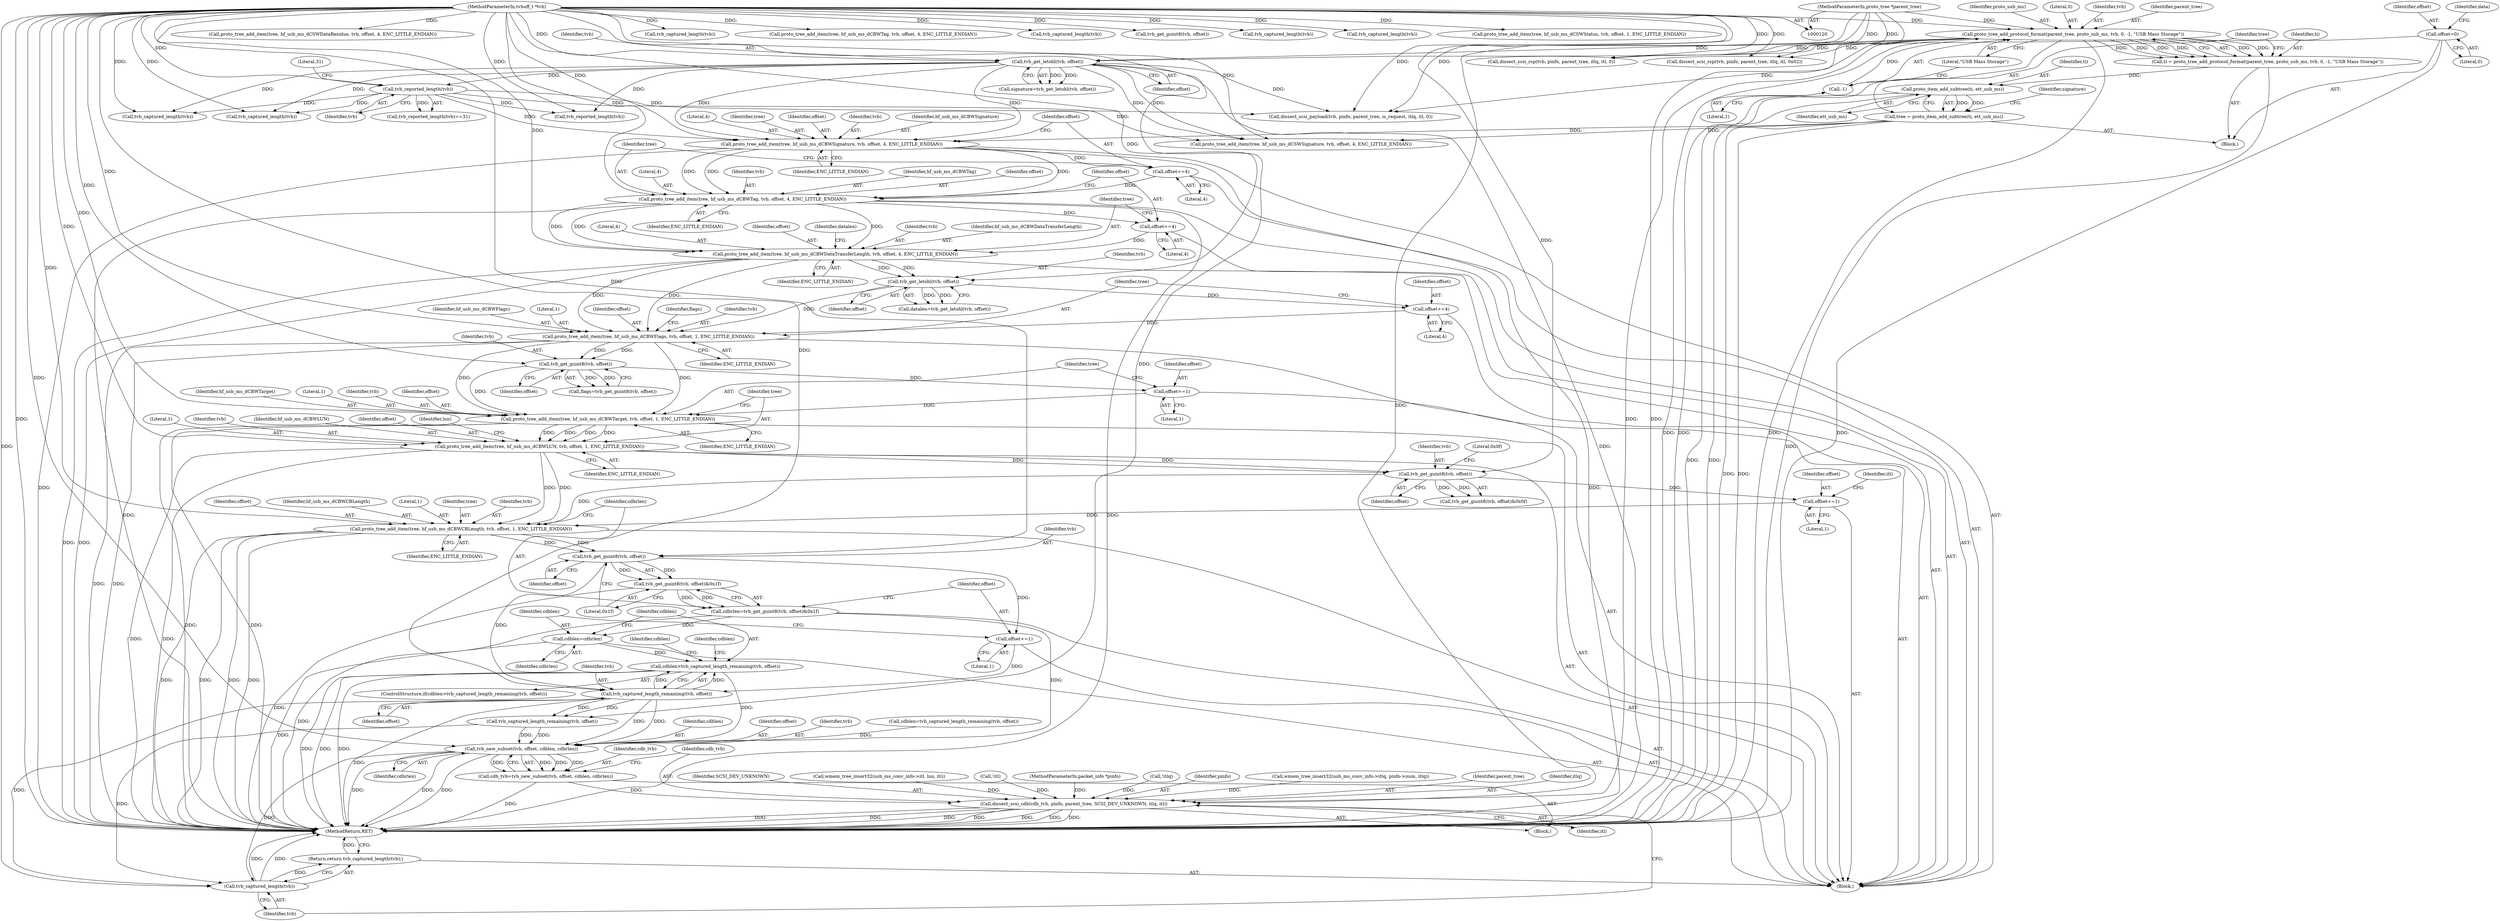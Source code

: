 digraph "0_wireshark_2cb5985bf47bdc8bea78d28483ed224abdd33dc6_1@API" {
"1000492" [label="(Call,cdblen>tvb_captured_length_remaining(tvb, offset))"];
"1000488" [label="(Call,cdblen=cdbrlen)"];
"1000478" [label="(Call,cdbrlen=tvb_get_guint8(tvb, offset)&0x1f)"];
"1000480" [label="(Call,tvb_get_guint8(tvb, offset)&0x1f)"];
"1000481" [label="(Call,tvb_get_guint8(tvb, offset))"];
"1000471" [label="(Call,proto_tree_add_item(tree, hf_usb_ms_dCBWCBLength, tvb, offset, 1, ENC_LITTLE_ENDIAN))"];
"1000313" [label="(Call,proto_tree_add_item(tree, hf_usb_ms_dCBWLUN, tvb, offset, 1, ENC_LITTLE_ENDIAN))"];
"1000306" [label="(Call,proto_tree_add_item(tree, hf_usb_ms_dCBWTarget, tvb, offset, 1, ENC_LITTLE_ENDIAN))"];
"1000291" [label="(Call,proto_tree_add_item(tree, hf_usb_ms_dCBWFlags, tvb, offset, 1, ENC_LITTLE_ENDIAN))"];
"1000276" [label="(Call,proto_tree_add_item(tree, hf_usb_ms_dCBWDataTransferLength, tvb, offset, 4, ENC_LITTLE_ENDIAN))"];
"1000266" [label="(Call,proto_tree_add_item(tree, hf_usb_ms_dCBWTag, tvb, offset, 4, ENC_LITTLE_ENDIAN))"];
"1000256" [label="(Call,proto_tree_add_item(tree, hf_usb_ms_dCBWSignature, tvb, offset, 4, ENC_LITTLE_ENDIAN))"];
"1000228" [label="(Call,tree = proto_item_add_subtree(ti, ett_usb_ms))"];
"1000230" [label="(Call,proto_item_add_subtree(ti, ett_usb_ms))"];
"1000218" [label="(Call,ti = proto_tree_add_protocol_format(parent_tree, proto_usb_ms, tvb, 0, -1, \"USB Mass Storage\"))"];
"1000220" [label="(Call,proto_tree_add_protocol_format(parent_tree, proto_usb_ms, tvb, 0, -1, \"USB Mass Storage\"))"];
"1000123" [label="(MethodParameterIn,proto_tree *parent_tree)"];
"1000121" [label="(MethodParameterIn,tvbuff_t *tvb)"];
"1000225" [label="(Call,-1)"];
"1000235" [label="(Call,tvb_get_letohl(tvb, offset))"];
"1000135" [label="(Call,offset=0)"];
"1000246" [label="(Call,tvb_reported_length(tvb))"];
"1000263" [label="(Call,offset+=4)"];
"1000273" [label="(Call,offset+=4)"];
"1000285" [label="(Call,tvb_get_letohl(tvb, offset))"];
"1000288" [label="(Call,offset+=4)"];
"1000300" [label="(Call,tvb_get_guint8(tvb, offset))"];
"1000303" [label="(Call,offset+=1)"];
"1000323" [label="(Call,tvb_get_guint8(tvb, offset))"];
"1000327" [label="(Call,offset+=1)"];
"1000494" [label="(Call,tvb_captured_length_remaining(tvb, offset))"];
"1000485" [label="(Call,offset+=1)"];
"1000508" [label="(Call,tvb_new_subset(tvb, offset, cdblen, cdbrlen))"];
"1000506" [label="(Call,cdb_tvb=tvb_new_subset(tvb, offset, cdblen, cdbrlen))"];
"1000513" [label="(Call,dissect_scsi_cdb(cdb_tvb, pinfo, parent_tree, SCSI_DEV_UNKNOWN, itlq, itl))"];
"1000521" [label="(Call,tvb_captured_length(tvb))"];
"1000520" [label="(Return,return tvb_captured_length(tvb);)"];
"1000471" [label="(Call,proto_tree_add_item(tree, hf_usb_ms_dCBWCBLength, tvb, offset, 1, ENC_LITTLE_ENDIAN))"];
"1000312" [label="(Identifier,ENC_LITTLE_ENDIAN)"];
"1000474" [label="(Identifier,tvb)"];
"1000246" [label="(Call,tvb_reported_length(tvb))"];
"1000248" [label="(Literal,31)"];
"1000292" [label="(Identifier,tree)"];
"1000296" [label="(Literal,1)"];
"1000232" [label="(Identifier,ett_usb_ms)"];
"1000681" [label="(Call,dissect_scsi_payload(tvb, pinfo, parent_tree, is_request, itlq, itl, 0))"];
"1000517" [label="(Identifier,SCSI_DEV_UNKNOWN)"];
"1000475" [label="(Identifier,offset)"];
"1000257" [label="(Identifier,tree)"];
"1000298" [label="(Call,flags=tvb_get_guint8(tvb, offset))"];
"1000313" [label="(Call,proto_tree_add_item(tree, hf_usb_ms_dCBWLUN, tvb, offset, 1, ENC_LITTLE_ENDIAN))"];
"1000331" [label="(Identifier,itl)"];
"1000358" [label="(Call,wmem_tree_insert32(usb_ms_conv_info->itl, lun, itl))"];
"1000262" [label="(Identifier,ENC_LITTLE_ENDIAN)"];
"1000480" [label="(Call,tvb_get_guint8(tvb, offset)&0x1f)"];
"1000690" [label="(Call,tvb_captured_length(tvb))"];
"1000692" [label="(MethodReturn,RET)"];
"1000509" [label="(Identifier,tvb)"];
"1000280" [label="(Identifier,offset)"];
"1000340" [label="(Call,!itl)"];
"1000309" [label="(Identifier,tvb)"];
"1000492" [label="(Call,cdblen>tvb_captured_length_remaining(tvb, offset))"];
"1000519" [label="(Identifier,itl)"];
"1000504" [label="(Identifier,cdblen)"];
"1000498" [label="(Call,cdblen=tvb_captured_length_remaining(tvb, offset))"];
"1000282" [label="(Identifier,ENC_LITTLE_ENDIAN)"];
"1000245" [label="(Call,tvb_reported_length(tvb)==31)"];
"1000263" [label="(Call,offset+=4)"];
"1000495" [label="(Identifier,tvb)"];
"1000511" [label="(Identifier,cdblen)"];
"1000224" [label="(Literal,0)"];
"1000271" [label="(Literal,4)"];
"1000122" [label="(MethodParameterIn,packet_info *pinfo)"];
"1000547" [label="(Call,proto_tree_add_item(tree, hf_usb_ms_dCBWTag, tvb, offset, 4, ENC_LITTLE_ENDIAN))"];
"1000276" [label="(Call,proto_tree_add_item(tree, hf_usb_ms_dCBWDataTransferLength, tvb, offset, 4, ENC_LITTLE_ENDIAN))"];
"1000269" [label="(Identifier,tvb)"];
"1000620" [label="(Call,tvb_captured_length(tvb))"];
"1000268" [label="(Identifier,hf_usb_ms_dCBWTag)"];
"1000295" [label="(Identifier,offset)"];
"1000326" [label="(Literal,0x0f)"];
"1000136" [label="(Identifier,offset)"];
"1000473" [label="(Identifier,hf_usb_ms_dCBWCBLength)"];
"1000284" [label="(Identifier,datalen)"];
"1000576" [label="(Call,tvb_get_guint8(tvb, offset))"];
"1000483" [label="(Identifier,offset)"];
"1000493" [label="(Identifier,cdblen)"];
"1000595" [label="(Call,tvb_captured_length(tvb))"];
"1000485" [label="(Call,offset+=1)"];
"1000223" [label="(Identifier,tvb)"];
"1000643" [label="(Call,tvb_captured_length(tvb))"];
"1000300" [label="(Call,tvb_get_guint8(tvb, offset))"];
"1000291" [label="(Call,proto_tree_add_item(tree, hf_usb_ms_dCBWFlags, tvb, offset, 1, ENC_LITTLE_ENDIAN))"];
"1000635" [label="(Call,dissect_scsi_rsp(tvb, pinfo, parent_tree, itlq, itl, 0x02))"];
"1000506" [label="(Call,cdb_tvb=tvb_new_subset(tvb, offset, cdblen, cdbrlen))"];
"1000225" [label="(Call,-1)"];
"1000484" [label="(Literal,0x1f)"];
"1000481" [label="(Call,tvb_get_guint8(tvb, offset))"];
"1000277" [label="(Identifier,tree)"];
"1000260" [label="(Identifier,offset)"];
"1000482" [label="(Identifier,tvb)"];
"1000489" [label="(Identifier,cdblen)"];
"1000508" [label="(Call,tvb_new_subset(tvb, offset, cdblen, cdbrlen))"];
"1000235" [label="(Call,tvb_get_letohl(tvb, offset))"];
"1000125" [label="(Block,)"];
"1000532" [label="(Call,tvb_reported_length(tvb))"];
"1000287" [label="(Identifier,offset)"];
"1000237" [label="(Identifier,offset)"];
"1000305" [label="(Literal,1)"];
"1000499" [label="(Identifier,cdblen)"];
"1000279" [label="(Identifier,tvb)"];
"1000221" [label="(Identifier,parent_tree)"];
"1000567" [label="(Call,proto_tree_add_item(tree, hf_usb_ms_dCSWStatus, tvb, offset, 1, ENC_LITTLE_ENDIAN))"];
"1000135" [label="(Call,offset=0)"];
"1000522" [label="(Identifier,tvb)"];
"1000273" [label="(Call,offset+=4)"];
"1000488" [label="(Call,cdblen=cdbrlen)"];
"1000230" [label="(Call,proto_item_add_subtree(ti, ett_usb_ms))"];
"1000307" [label="(Identifier,tree)"];
"1000310" [label="(Identifier,offset)"];
"1000537" [label="(Call,proto_tree_add_item(tree, hf_usb_ms_dCSWSignature, tvb, offset, 4, ENC_LITTLE_ENDIAN))"];
"1000220" [label="(Call,proto_tree_add_protocol_format(parent_tree, proto_usb_ms, tvb, 0, -1, \"USB Mass Storage\"))"];
"1000249" [label="(Block,)"];
"1000303" [label="(Call,offset+=1)"];
"1000289" [label="(Identifier,offset)"];
"1000487" [label="(Literal,1)"];
"1000299" [label="(Identifier,flags)"];
"1000302" [label="(Identifier,offset)"];
"1000626" [label="(Call,dissect_scsi_rsp(tvb, pinfo, parent_tree, itlq, itl, 0))"];
"1000226" [label="(Literal,1)"];
"1000490" [label="(Identifier,cdbrlen)"];
"1000236" [label="(Identifier,tvb)"];
"1000286" [label="(Identifier,tvb)"];
"1000267" [label="(Identifier,tree)"];
"1000290" [label="(Literal,4)"];
"1000521" [label="(Call,tvb_captured_length(tvb))"];
"1000510" [label="(Identifier,offset)"];
"1000507" [label="(Identifier,cdb_tvb)"];
"1000270" [label="(Identifier,offset)"];
"1000218" [label="(Call,ti = proto_tree_add_protocol_format(parent_tree, proto_usb_ms, tvb, 0, -1, \"USB Mass Storage\"))"];
"1000123" [label="(MethodParameterIn,proto_tree *parent_tree)"];
"1000328" [label="(Identifier,offset)"];
"1000557" [label="(Call,proto_tree_add_item(tree, hf_usb_ms_dCSWDataResidue, tvb, offset, 4, ENC_LITTLE_ENDIAN))"];
"1000219" [label="(Identifier,ti)"];
"1000316" [label="(Identifier,tvb)"];
"1000661" [label="(Call,tvb_captured_length(tvb))"];
"1000137" [label="(Literal,0)"];
"1000505" [label="(Block,)"];
"1000520" [label="(Return,return tvb_captured_length(tvb);)"];
"1000297" [label="(Identifier,ENC_LITTLE_ENDIAN)"];
"1000285" [label="(Call,tvb_get_letohl(tvb, offset))"];
"1000229" [label="(Identifier,tree)"];
"1000222" [label="(Identifier,proto_usb_ms)"];
"1000301" [label="(Identifier,tvb)"];
"1000315" [label="(Identifier,hf_usb_ms_dCBWLUN)"];
"1000256" [label="(Call,proto_tree_add_item(tree, hf_usb_ms_dCBWSignature, tvb, offset, 4, ENC_LITTLE_ENDIAN))"];
"1000477" [label="(Identifier,ENC_LITTLE_ENDIAN)"];
"1000231" [label="(Identifier,ti)"];
"1000479" [label="(Identifier,cdbrlen)"];
"1000234" [label="(Identifier,signature)"];
"1000306" [label="(Call,proto_tree_add_item(tree, hf_usb_ms_dCBWTarget, tvb, offset, 1, ENC_LITTLE_ENDIAN))"];
"1000514" [label="(Identifier,cdb_tvb)"];
"1000259" [label="(Identifier,tvb)"];
"1000317" [label="(Identifier,offset)"];
"1000321" [label="(Identifier,lun)"];
"1000121" [label="(MethodParameterIn,tvbuff_t *tvb)"];
"1000376" [label="(Call,!itlq)"];
"1000494" [label="(Call,tvb_captured_length_remaining(tvb, offset))"];
"1000275" [label="(Literal,4)"];
"1000329" [label="(Literal,1)"];
"1000496" [label="(Identifier,offset)"];
"1000283" [label="(Call,datalen=tvb_get_letohl(tvb, offset))"];
"1000264" [label="(Identifier,offset)"];
"1000515" [label="(Identifier,pinfo)"];
"1000327" [label="(Call,offset+=1)"];
"1000513" [label="(Call,dissect_scsi_cdb(cdb_tvb, pinfo, parent_tree, SCSI_DEV_UNKNOWN, itlq, itl))"];
"1000258" [label="(Identifier,hf_usb_ms_dCBWSignature)"];
"1000486" [label="(Identifier,offset)"];
"1000278" [label="(Identifier,hf_usb_ms_dCBWDataTransferLength)"];
"1000233" [label="(Call,signature=tvb_get_letohl(tvb, offset))"];
"1000318" [label="(Literal,1)"];
"1000512" [label="(Identifier,cdbrlen)"];
"1000319" [label="(Identifier,ENC_LITTLE_ENDIAN)"];
"1000314" [label="(Identifier,tree)"];
"1000463" [label="(Call,wmem_tree_insert32(usb_ms_conv_info->itlq, pinfo->num, itlq))"];
"1000324" [label="(Identifier,tvb)"];
"1000323" [label="(Call,tvb_get_guint8(tvb, offset))"];
"1000143" [label="(Identifier,data)"];
"1000325" [label="(Identifier,offset)"];
"1000679" [label="(Call,tvb_captured_length(tvb))"];
"1000491" [label="(ControlStructure,if(cdblen>tvb_captured_length_remaining(tvb, offset)))"];
"1000322" [label="(Call,tvb_get_guint8(tvb, offset)&0x0f)"];
"1000478" [label="(Call,cdbrlen=tvb_get_guint8(tvb, offset)&0x1f)"];
"1000265" [label="(Literal,4)"];
"1000294" [label="(Identifier,tvb)"];
"1000274" [label="(Identifier,offset)"];
"1000227" [label="(Literal,\"USB Mass Storage\")"];
"1000476" [label="(Literal,1)"];
"1000293" [label="(Identifier,hf_usb_ms_dCBWFlags)"];
"1000288" [label="(Call,offset+=4)"];
"1000228" [label="(Call,tree = proto_item_add_subtree(ti, ett_usb_ms))"];
"1000308" [label="(Identifier,hf_usb_ms_dCBWTarget)"];
"1000500" [label="(Call,tvb_captured_length_remaining(tvb, offset))"];
"1000304" [label="(Identifier,offset)"];
"1000261" [label="(Literal,4)"];
"1000516" [label="(Identifier,parent_tree)"];
"1000518" [label="(Identifier,itlq)"];
"1000272" [label="(Identifier,ENC_LITTLE_ENDIAN)"];
"1000472" [label="(Identifier,tree)"];
"1000266" [label="(Call,proto_tree_add_item(tree, hf_usb_ms_dCBWTag, tvb, offset, 4, ENC_LITTLE_ENDIAN))"];
"1000247" [label="(Identifier,tvb)"];
"1000311" [label="(Literal,1)"];
"1000281" [label="(Literal,4)"];
"1000492" -> "1000491"  [label="AST: "];
"1000492" -> "1000494"  [label="CFG: "];
"1000493" -> "1000492"  [label="AST: "];
"1000494" -> "1000492"  [label="AST: "];
"1000499" -> "1000492"  [label="CFG: "];
"1000504" -> "1000492"  [label="CFG: "];
"1000492" -> "1000692"  [label="DDG: "];
"1000492" -> "1000692"  [label="DDG: "];
"1000492" -> "1000692"  [label="DDG: "];
"1000488" -> "1000492"  [label="DDG: "];
"1000494" -> "1000492"  [label="DDG: "];
"1000494" -> "1000492"  [label="DDG: "];
"1000492" -> "1000508"  [label="DDG: "];
"1000488" -> "1000249"  [label="AST: "];
"1000488" -> "1000490"  [label="CFG: "];
"1000489" -> "1000488"  [label="AST: "];
"1000490" -> "1000488"  [label="AST: "];
"1000493" -> "1000488"  [label="CFG: "];
"1000488" -> "1000692"  [label="DDG: "];
"1000478" -> "1000488"  [label="DDG: "];
"1000478" -> "1000249"  [label="AST: "];
"1000478" -> "1000480"  [label="CFG: "];
"1000479" -> "1000478"  [label="AST: "];
"1000480" -> "1000478"  [label="AST: "];
"1000486" -> "1000478"  [label="CFG: "];
"1000478" -> "1000692"  [label="DDG: "];
"1000480" -> "1000478"  [label="DDG: "];
"1000480" -> "1000478"  [label="DDG: "];
"1000478" -> "1000508"  [label="DDG: "];
"1000480" -> "1000484"  [label="CFG: "];
"1000481" -> "1000480"  [label="AST: "];
"1000484" -> "1000480"  [label="AST: "];
"1000480" -> "1000692"  [label="DDG: "];
"1000481" -> "1000480"  [label="DDG: "];
"1000481" -> "1000480"  [label="DDG: "];
"1000481" -> "1000483"  [label="CFG: "];
"1000482" -> "1000481"  [label="AST: "];
"1000483" -> "1000481"  [label="AST: "];
"1000484" -> "1000481"  [label="CFG: "];
"1000471" -> "1000481"  [label="DDG: "];
"1000471" -> "1000481"  [label="DDG: "];
"1000121" -> "1000481"  [label="DDG: "];
"1000481" -> "1000485"  [label="DDG: "];
"1000481" -> "1000494"  [label="DDG: "];
"1000471" -> "1000249"  [label="AST: "];
"1000471" -> "1000477"  [label="CFG: "];
"1000472" -> "1000471"  [label="AST: "];
"1000473" -> "1000471"  [label="AST: "];
"1000474" -> "1000471"  [label="AST: "];
"1000475" -> "1000471"  [label="AST: "];
"1000476" -> "1000471"  [label="AST: "];
"1000477" -> "1000471"  [label="AST: "];
"1000479" -> "1000471"  [label="CFG: "];
"1000471" -> "1000692"  [label="DDG: "];
"1000471" -> "1000692"  [label="DDG: "];
"1000471" -> "1000692"  [label="DDG: "];
"1000471" -> "1000692"  [label="DDG: "];
"1000313" -> "1000471"  [label="DDG: "];
"1000313" -> "1000471"  [label="DDG: "];
"1000323" -> "1000471"  [label="DDG: "];
"1000121" -> "1000471"  [label="DDG: "];
"1000327" -> "1000471"  [label="DDG: "];
"1000313" -> "1000249"  [label="AST: "];
"1000313" -> "1000319"  [label="CFG: "];
"1000314" -> "1000313"  [label="AST: "];
"1000315" -> "1000313"  [label="AST: "];
"1000316" -> "1000313"  [label="AST: "];
"1000317" -> "1000313"  [label="AST: "];
"1000318" -> "1000313"  [label="AST: "];
"1000319" -> "1000313"  [label="AST: "];
"1000321" -> "1000313"  [label="CFG: "];
"1000313" -> "1000692"  [label="DDG: "];
"1000313" -> "1000692"  [label="DDG: "];
"1000306" -> "1000313"  [label="DDG: "];
"1000306" -> "1000313"  [label="DDG: "];
"1000306" -> "1000313"  [label="DDG: "];
"1000306" -> "1000313"  [label="DDG: "];
"1000121" -> "1000313"  [label="DDG: "];
"1000313" -> "1000323"  [label="DDG: "];
"1000313" -> "1000323"  [label="DDG: "];
"1000306" -> "1000249"  [label="AST: "];
"1000306" -> "1000312"  [label="CFG: "];
"1000307" -> "1000306"  [label="AST: "];
"1000308" -> "1000306"  [label="AST: "];
"1000309" -> "1000306"  [label="AST: "];
"1000310" -> "1000306"  [label="AST: "];
"1000311" -> "1000306"  [label="AST: "];
"1000312" -> "1000306"  [label="AST: "];
"1000314" -> "1000306"  [label="CFG: "];
"1000306" -> "1000692"  [label="DDG: "];
"1000306" -> "1000692"  [label="DDG: "];
"1000291" -> "1000306"  [label="DDG: "];
"1000291" -> "1000306"  [label="DDG: "];
"1000300" -> "1000306"  [label="DDG: "];
"1000121" -> "1000306"  [label="DDG: "];
"1000303" -> "1000306"  [label="DDG: "];
"1000291" -> "1000249"  [label="AST: "];
"1000291" -> "1000297"  [label="CFG: "];
"1000292" -> "1000291"  [label="AST: "];
"1000293" -> "1000291"  [label="AST: "];
"1000294" -> "1000291"  [label="AST: "];
"1000295" -> "1000291"  [label="AST: "];
"1000296" -> "1000291"  [label="AST: "];
"1000297" -> "1000291"  [label="AST: "];
"1000299" -> "1000291"  [label="CFG: "];
"1000291" -> "1000692"  [label="DDG: "];
"1000291" -> "1000692"  [label="DDG: "];
"1000276" -> "1000291"  [label="DDG: "];
"1000276" -> "1000291"  [label="DDG: "];
"1000285" -> "1000291"  [label="DDG: "];
"1000121" -> "1000291"  [label="DDG: "];
"1000288" -> "1000291"  [label="DDG: "];
"1000291" -> "1000300"  [label="DDG: "];
"1000291" -> "1000300"  [label="DDG: "];
"1000276" -> "1000249"  [label="AST: "];
"1000276" -> "1000282"  [label="CFG: "];
"1000277" -> "1000276"  [label="AST: "];
"1000278" -> "1000276"  [label="AST: "];
"1000279" -> "1000276"  [label="AST: "];
"1000280" -> "1000276"  [label="AST: "];
"1000281" -> "1000276"  [label="AST: "];
"1000282" -> "1000276"  [label="AST: "];
"1000284" -> "1000276"  [label="CFG: "];
"1000276" -> "1000692"  [label="DDG: "];
"1000276" -> "1000692"  [label="DDG: "];
"1000266" -> "1000276"  [label="DDG: "];
"1000266" -> "1000276"  [label="DDG: "];
"1000266" -> "1000276"  [label="DDG: "];
"1000121" -> "1000276"  [label="DDG: "];
"1000273" -> "1000276"  [label="DDG: "];
"1000276" -> "1000285"  [label="DDG: "];
"1000276" -> "1000285"  [label="DDG: "];
"1000266" -> "1000249"  [label="AST: "];
"1000266" -> "1000272"  [label="CFG: "];
"1000267" -> "1000266"  [label="AST: "];
"1000268" -> "1000266"  [label="AST: "];
"1000269" -> "1000266"  [label="AST: "];
"1000270" -> "1000266"  [label="AST: "];
"1000271" -> "1000266"  [label="AST: "];
"1000272" -> "1000266"  [label="AST: "];
"1000274" -> "1000266"  [label="CFG: "];
"1000266" -> "1000692"  [label="DDG: "];
"1000266" -> "1000692"  [label="DDG: "];
"1000256" -> "1000266"  [label="DDG: "];
"1000256" -> "1000266"  [label="DDG: "];
"1000256" -> "1000266"  [label="DDG: "];
"1000121" -> "1000266"  [label="DDG: "];
"1000263" -> "1000266"  [label="DDG: "];
"1000266" -> "1000273"  [label="DDG: "];
"1000256" -> "1000249"  [label="AST: "];
"1000256" -> "1000262"  [label="CFG: "];
"1000257" -> "1000256"  [label="AST: "];
"1000258" -> "1000256"  [label="AST: "];
"1000259" -> "1000256"  [label="AST: "];
"1000260" -> "1000256"  [label="AST: "];
"1000261" -> "1000256"  [label="AST: "];
"1000262" -> "1000256"  [label="AST: "];
"1000264" -> "1000256"  [label="CFG: "];
"1000256" -> "1000692"  [label="DDG: "];
"1000256" -> "1000692"  [label="DDG: "];
"1000228" -> "1000256"  [label="DDG: "];
"1000235" -> "1000256"  [label="DDG: "];
"1000235" -> "1000256"  [label="DDG: "];
"1000246" -> "1000256"  [label="DDG: "];
"1000121" -> "1000256"  [label="DDG: "];
"1000256" -> "1000263"  [label="DDG: "];
"1000228" -> "1000125"  [label="AST: "];
"1000228" -> "1000230"  [label="CFG: "];
"1000229" -> "1000228"  [label="AST: "];
"1000230" -> "1000228"  [label="AST: "];
"1000234" -> "1000228"  [label="CFG: "];
"1000228" -> "1000692"  [label="DDG: "];
"1000228" -> "1000692"  [label="DDG: "];
"1000230" -> "1000228"  [label="DDG: "];
"1000230" -> "1000228"  [label="DDG: "];
"1000228" -> "1000537"  [label="DDG: "];
"1000230" -> "1000232"  [label="CFG: "];
"1000231" -> "1000230"  [label="AST: "];
"1000232" -> "1000230"  [label="AST: "];
"1000230" -> "1000692"  [label="DDG: "];
"1000230" -> "1000692"  [label="DDG: "];
"1000218" -> "1000230"  [label="DDG: "];
"1000218" -> "1000125"  [label="AST: "];
"1000218" -> "1000220"  [label="CFG: "];
"1000219" -> "1000218"  [label="AST: "];
"1000220" -> "1000218"  [label="AST: "];
"1000229" -> "1000218"  [label="CFG: "];
"1000218" -> "1000692"  [label="DDG: "];
"1000220" -> "1000218"  [label="DDG: "];
"1000220" -> "1000218"  [label="DDG: "];
"1000220" -> "1000218"  [label="DDG: "];
"1000220" -> "1000218"  [label="DDG: "];
"1000220" -> "1000218"  [label="DDG: "];
"1000220" -> "1000218"  [label="DDG: "];
"1000220" -> "1000227"  [label="CFG: "];
"1000221" -> "1000220"  [label="AST: "];
"1000222" -> "1000220"  [label="AST: "];
"1000223" -> "1000220"  [label="AST: "];
"1000224" -> "1000220"  [label="AST: "];
"1000225" -> "1000220"  [label="AST: "];
"1000227" -> "1000220"  [label="AST: "];
"1000220" -> "1000692"  [label="DDG: "];
"1000220" -> "1000692"  [label="DDG: "];
"1000220" -> "1000692"  [label="DDG: "];
"1000123" -> "1000220"  [label="DDG: "];
"1000121" -> "1000220"  [label="DDG: "];
"1000225" -> "1000220"  [label="DDG: "];
"1000220" -> "1000235"  [label="DDG: "];
"1000220" -> "1000513"  [label="DDG: "];
"1000220" -> "1000626"  [label="DDG: "];
"1000220" -> "1000635"  [label="DDG: "];
"1000220" -> "1000681"  [label="DDG: "];
"1000123" -> "1000120"  [label="AST: "];
"1000123" -> "1000692"  [label="DDG: "];
"1000123" -> "1000513"  [label="DDG: "];
"1000123" -> "1000626"  [label="DDG: "];
"1000123" -> "1000635"  [label="DDG: "];
"1000123" -> "1000681"  [label="DDG: "];
"1000121" -> "1000120"  [label="AST: "];
"1000121" -> "1000692"  [label="DDG: "];
"1000121" -> "1000235"  [label="DDG: "];
"1000121" -> "1000246"  [label="DDG: "];
"1000121" -> "1000285"  [label="DDG: "];
"1000121" -> "1000300"  [label="DDG: "];
"1000121" -> "1000323"  [label="DDG: "];
"1000121" -> "1000494"  [label="DDG: "];
"1000121" -> "1000500"  [label="DDG: "];
"1000121" -> "1000508"  [label="DDG: "];
"1000121" -> "1000521"  [label="DDG: "];
"1000121" -> "1000532"  [label="DDG: "];
"1000121" -> "1000537"  [label="DDG: "];
"1000121" -> "1000547"  [label="DDG: "];
"1000121" -> "1000557"  [label="DDG: "];
"1000121" -> "1000567"  [label="DDG: "];
"1000121" -> "1000576"  [label="DDG: "];
"1000121" -> "1000595"  [label="DDG: "];
"1000121" -> "1000620"  [label="DDG: "];
"1000121" -> "1000626"  [label="DDG: "];
"1000121" -> "1000635"  [label="DDG: "];
"1000121" -> "1000643"  [label="DDG: "];
"1000121" -> "1000661"  [label="DDG: "];
"1000121" -> "1000679"  [label="DDG: "];
"1000121" -> "1000681"  [label="DDG: "];
"1000121" -> "1000690"  [label="DDG: "];
"1000225" -> "1000226"  [label="CFG: "];
"1000226" -> "1000225"  [label="AST: "];
"1000227" -> "1000225"  [label="CFG: "];
"1000235" -> "1000233"  [label="AST: "];
"1000235" -> "1000237"  [label="CFG: "];
"1000236" -> "1000235"  [label="AST: "];
"1000237" -> "1000235"  [label="AST: "];
"1000233" -> "1000235"  [label="CFG: "];
"1000235" -> "1000692"  [label="DDG: "];
"1000235" -> "1000233"  [label="DDG: "];
"1000235" -> "1000233"  [label="DDG: "];
"1000135" -> "1000235"  [label="DDG: "];
"1000235" -> "1000246"  [label="DDG: "];
"1000235" -> "1000532"  [label="DDG: "];
"1000235" -> "1000537"  [label="DDG: "];
"1000235" -> "1000537"  [label="DDG: "];
"1000235" -> "1000661"  [label="DDG: "];
"1000235" -> "1000679"  [label="DDG: "];
"1000235" -> "1000681"  [label="DDG: "];
"1000135" -> "1000125"  [label="AST: "];
"1000135" -> "1000137"  [label="CFG: "];
"1000136" -> "1000135"  [label="AST: "];
"1000137" -> "1000135"  [label="AST: "];
"1000143" -> "1000135"  [label="CFG: "];
"1000135" -> "1000692"  [label="DDG: "];
"1000246" -> "1000245"  [label="AST: "];
"1000246" -> "1000247"  [label="CFG: "];
"1000247" -> "1000246"  [label="AST: "];
"1000248" -> "1000246"  [label="CFG: "];
"1000246" -> "1000245"  [label="DDG: "];
"1000246" -> "1000532"  [label="DDG: "];
"1000246" -> "1000537"  [label="DDG: "];
"1000246" -> "1000661"  [label="DDG: "];
"1000246" -> "1000679"  [label="DDG: "];
"1000246" -> "1000681"  [label="DDG: "];
"1000263" -> "1000249"  [label="AST: "];
"1000263" -> "1000265"  [label="CFG: "];
"1000264" -> "1000263"  [label="AST: "];
"1000265" -> "1000263"  [label="AST: "];
"1000267" -> "1000263"  [label="CFG: "];
"1000273" -> "1000249"  [label="AST: "];
"1000273" -> "1000275"  [label="CFG: "];
"1000274" -> "1000273"  [label="AST: "];
"1000275" -> "1000273"  [label="AST: "];
"1000277" -> "1000273"  [label="CFG: "];
"1000285" -> "1000283"  [label="AST: "];
"1000285" -> "1000287"  [label="CFG: "];
"1000286" -> "1000285"  [label="AST: "];
"1000287" -> "1000285"  [label="AST: "];
"1000283" -> "1000285"  [label="CFG: "];
"1000285" -> "1000283"  [label="DDG: "];
"1000285" -> "1000283"  [label="DDG: "];
"1000285" -> "1000288"  [label="DDG: "];
"1000288" -> "1000249"  [label="AST: "];
"1000288" -> "1000290"  [label="CFG: "];
"1000289" -> "1000288"  [label="AST: "];
"1000290" -> "1000288"  [label="AST: "];
"1000292" -> "1000288"  [label="CFG: "];
"1000300" -> "1000298"  [label="AST: "];
"1000300" -> "1000302"  [label="CFG: "];
"1000301" -> "1000300"  [label="AST: "];
"1000302" -> "1000300"  [label="AST: "];
"1000298" -> "1000300"  [label="CFG: "];
"1000300" -> "1000298"  [label="DDG: "];
"1000300" -> "1000298"  [label="DDG: "];
"1000300" -> "1000303"  [label="DDG: "];
"1000303" -> "1000249"  [label="AST: "];
"1000303" -> "1000305"  [label="CFG: "];
"1000304" -> "1000303"  [label="AST: "];
"1000305" -> "1000303"  [label="AST: "];
"1000307" -> "1000303"  [label="CFG: "];
"1000323" -> "1000322"  [label="AST: "];
"1000323" -> "1000325"  [label="CFG: "];
"1000324" -> "1000323"  [label="AST: "];
"1000325" -> "1000323"  [label="AST: "];
"1000326" -> "1000323"  [label="CFG: "];
"1000323" -> "1000322"  [label="DDG: "];
"1000323" -> "1000322"  [label="DDG: "];
"1000323" -> "1000327"  [label="DDG: "];
"1000327" -> "1000249"  [label="AST: "];
"1000327" -> "1000329"  [label="CFG: "];
"1000328" -> "1000327"  [label="AST: "];
"1000329" -> "1000327"  [label="AST: "];
"1000331" -> "1000327"  [label="CFG: "];
"1000494" -> "1000496"  [label="CFG: "];
"1000495" -> "1000494"  [label="AST: "];
"1000496" -> "1000494"  [label="AST: "];
"1000494" -> "1000692"  [label="DDG: "];
"1000485" -> "1000494"  [label="DDG: "];
"1000494" -> "1000500"  [label="DDG: "];
"1000494" -> "1000500"  [label="DDG: "];
"1000494" -> "1000508"  [label="DDG: "];
"1000494" -> "1000508"  [label="DDG: "];
"1000494" -> "1000521"  [label="DDG: "];
"1000485" -> "1000249"  [label="AST: "];
"1000485" -> "1000487"  [label="CFG: "];
"1000486" -> "1000485"  [label="AST: "];
"1000487" -> "1000485"  [label="AST: "];
"1000489" -> "1000485"  [label="CFG: "];
"1000508" -> "1000506"  [label="AST: "];
"1000508" -> "1000512"  [label="CFG: "];
"1000509" -> "1000508"  [label="AST: "];
"1000510" -> "1000508"  [label="AST: "];
"1000511" -> "1000508"  [label="AST: "];
"1000512" -> "1000508"  [label="AST: "];
"1000506" -> "1000508"  [label="CFG: "];
"1000508" -> "1000692"  [label="DDG: "];
"1000508" -> "1000692"  [label="DDG: "];
"1000508" -> "1000692"  [label="DDG: "];
"1000508" -> "1000506"  [label="DDG: "];
"1000508" -> "1000506"  [label="DDG: "];
"1000508" -> "1000506"  [label="DDG: "];
"1000508" -> "1000506"  [label="DDG: "];
"1000500" -> "1000508"  [label="DDG: "];
"1000500" -> "1000508"  [label="DDG: "];
"1000498" -> "1000508"  [label="DDG: "];
"1000508" -> "1000521"  [label="DDG: "];
"1000506" -> "1000505"  [label="AST: "];
"1000507" -> "1000506"  [label="AST: "];
"1000514" -> "1000506"  [label="CFG: "];
"1000506" -> "1000692"  [label="DDG: "];
"1000506" -> "1000513"  [label="DDG: "];
"1000513" -> "1000505"  [label="AST: "];
"1000513" -> "1000519"  [label="CFG: "];
"1000514" -> "1000513"  [label="AST: "];
"1000515" -> "1000513"  [label="AST: "];
"1000516" -> "1000513"  [label="AST: "];
"1000517" -> "1000513"  [label="AST: "];
"1000518" -> "1000513"  [label="AST: "];
"1000519" -> "1000513"  [label="AST: "];
"1000522" -> "1000513"  [label="CFG: "];
"1000513" -> "1000692"  [label="DDG: "];
"1000513" -> "1000692"  [label="DDG: "];
"1000513" -> "1000692"  [label="DDG: "];
"1000513" -> "1000692"  [label="DDG: "];
"1000513" -> "1000692"  [label="DDG: "];
"1000513" -> "1000692"  [label="DDG: "];
"1000513" -> "1000692"  [label="DDG: "];
"1000122" -> "1000513"  [label="DDG: "];
"1000376" -> "1000513"  [label="DDG: "];
"1000463" -> "1000513"  [label="DDG: "];
"1000340" -> "1000513"  [label="DDG: "];
"1000358" -> "1000513"  [label="DDG: "];
"1000521" -> "1000520"  [label="AST: "];
"1000521" -> "1000522"  [label="CFG: "];
"1000522" -> "1000521"  [label="AST: "];
"1000520" -> "1000521"  [label="CFG: "];
"1000521" -> "1000692"  [label="DDG: "];
"1000521" -> "1000692"  [label="DDG: "];
"1000521" -> "1000520"  [label="DDG: "];
"1000500" -> "1000521"  [label="DDG: "];
"1000520" -> "1000249"  [label="AST: "];
"1000692" -> "1000520"  [label="CFG: "];
"1000520" -> "1000692"  [label="DDG: "];
}
